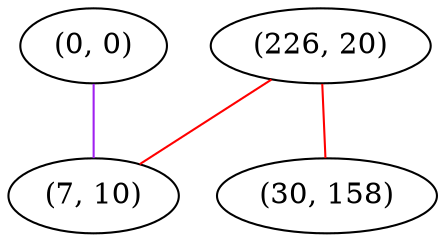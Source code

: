 graph "" {
"(0, 0)";
"(226, 20)";
"(7, 10)";
"(30, 158)";
"(0, 0)" -- "(7, 10)"  [color=purple, key=0, weight=4];
"(226, 20)" -- "(7, 10)"  [color=red, key=0, weight=1];
"(226, 20)" -- "(30, 158)"  [color=red, key=0, weight=1];
}
